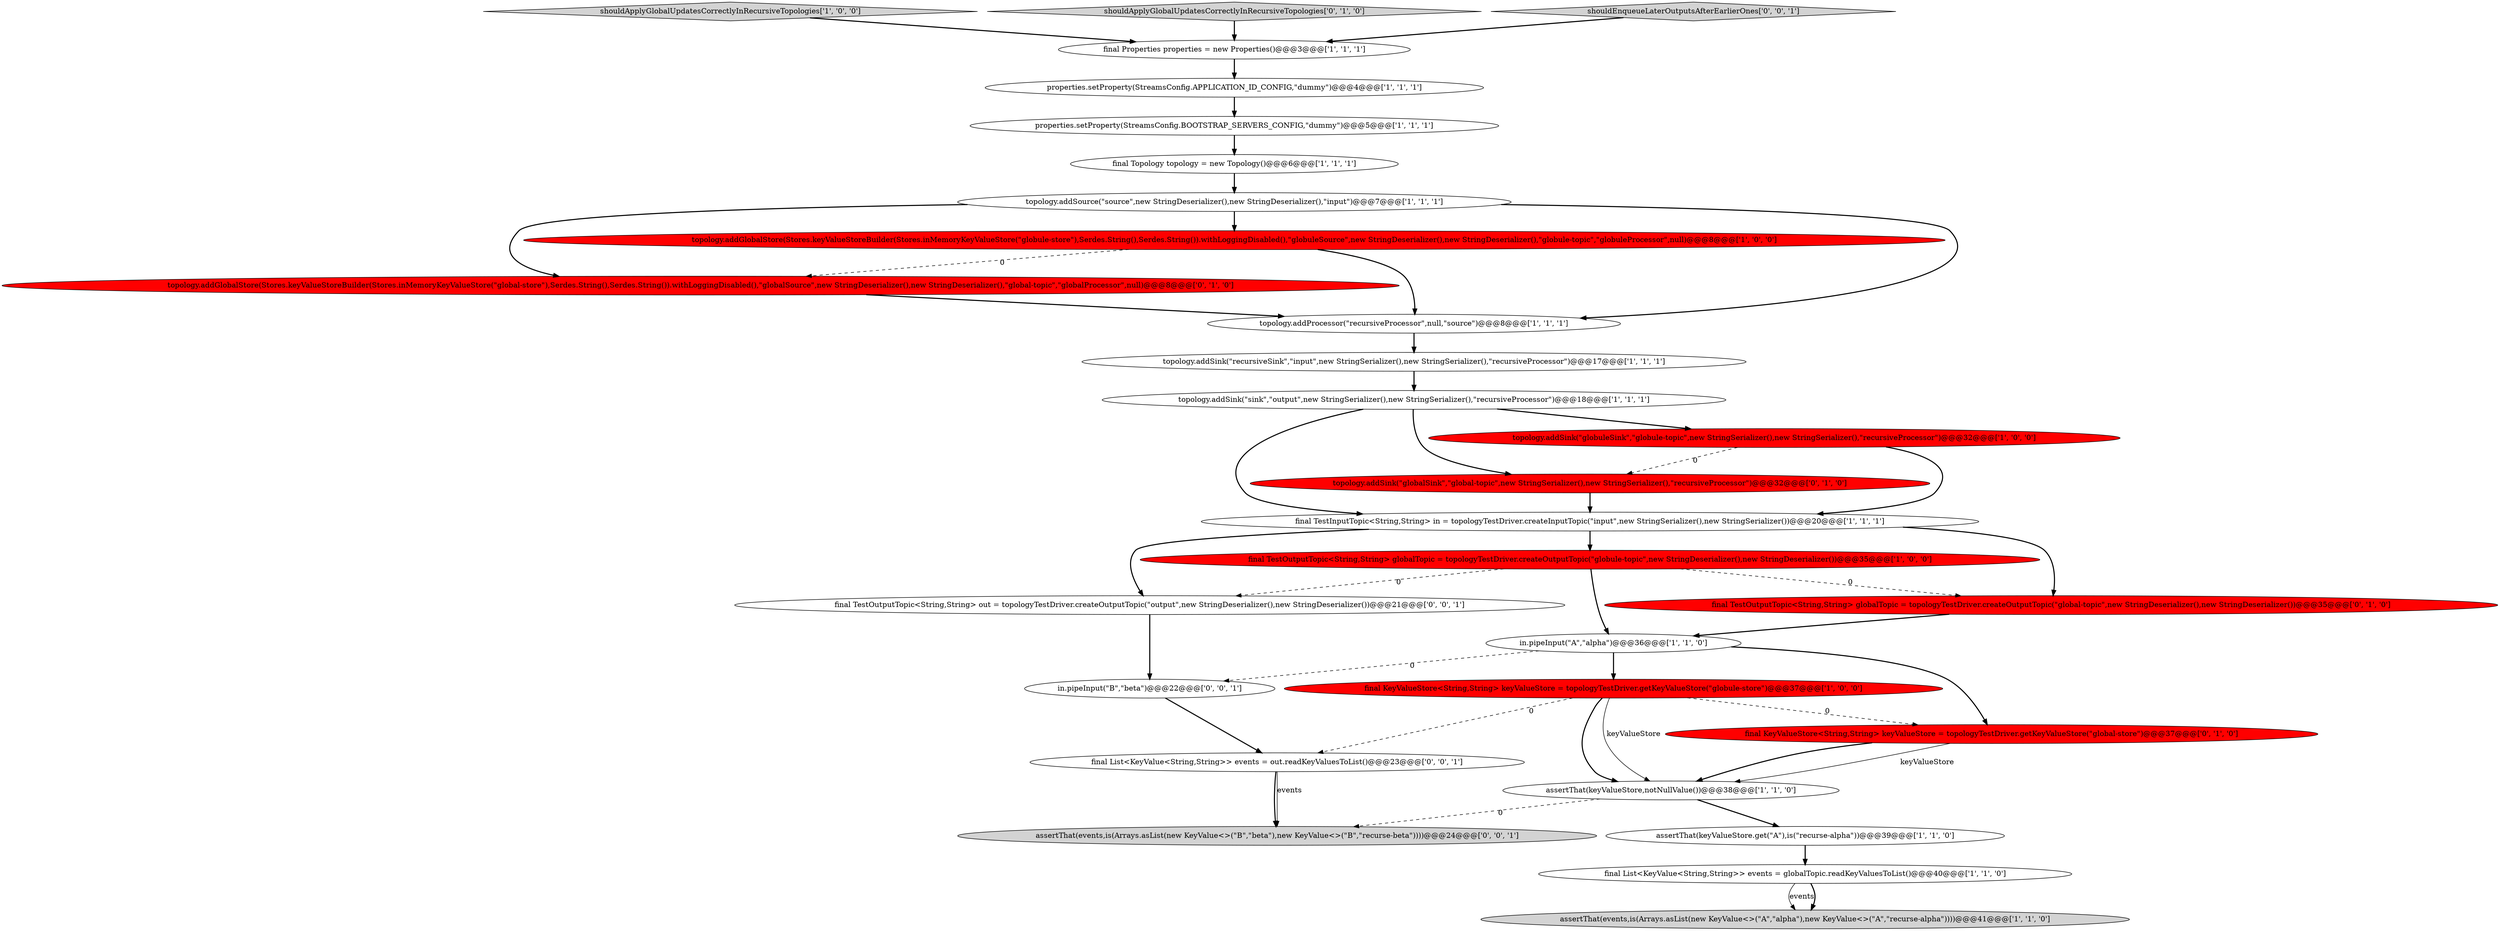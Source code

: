 digraph {
6 [style = filled, label = "topology.addSource(\"source\",new StringDeserializer(),new StringDeserializer(),\"input\")@@@7@@@['1', '1', '1']", fillcolor = white, shape = ellipse image = "AAA0AAABBB1BBB"];
23 [style = filled, label = "final KeyValueStore<String,String> keyValueStore = topologyTestDriver.getKeyValueStore(\"global-store\")@@@37@@@['0', '1', '0']", fillcolor = red, shape = ellipse image = "AAA1AAABBB2BBB"];
3 [style = filled, label = "final KeyValueStore<String,String> keyValueStore = topologyTestDriver.getKeyValueStore(\"globule-store\")@@@37@@@['1', '0', '0']", fillcolor = red, shape = ellipse image = "AAA1AAABBB1BBB"];
0 [style = filled, label = "shouldApplyGlobalUpdatesCorrectlyInRecursiveTopologies['1', '0', '0']", fillcolor = lightgray, shape = diamond image = "AAA0AAABBB1BBB"];
21 [style = filled, label = "final TestOutputTopic<String,String> globalTopic = topologyTestDriver.createOutputTopic(\"global-topic\",new StringDeserializer(),new StringDeserializer())@@@35@@@['0', '1', '0']", fillcolor = red, shape = ellipse image = "AAA1AAABBB2BBB"];
12 [style = filled, label = "final TestOutputTopic<String,String> globalTopic = topologyTestDriver.createOutputTopic(\"globule-topic\",new StringDeserializer(),new StringDeserializer())@@@35@@@['1', '0', '0']", fillcolor = red, shape = ellipse image = "AAA1AAABBB1BBB"];
18 [style = filled, label = "topology.addSink(\"recursiveSink\",\"input\",new StringSerializer(),new StringSerializer(),\"recursiveProcessor\")@@@17@@@['1', '1', '1']", fillcolor = white, shape = ellipse image = "AAA0AAABBB1BBB"];
13 [style = filled, label = "assertThat(events,is(Arrays.asList(new KeyValue<>(\"A\",\"alpha\"),new KeyValue<>(\"A\",\"recurse-alpha\"))))@@@41@@@['1', '1', '0']", fillcolor = lightgray, shape = ellipse image = "AAA0AAABBB1BBB"];
7 [style = filled, label = "final Topology topology = new Topology()@@@6@@@['1', '1', '1']", fillcolor = white, shape = ellipse image = "AAA0AAABBB1BBB"];
17 [style = filled, label = "properties.setProperty(StreamsConfig.BOOTSTRAP_SERVERS_CONFIG,\"dummy\")@@@5@@@['1', '1', '1']", fillcolor = white, shape = ellipse image = "AAA0AAABBB1BBB"];
11 [style = filled, label = "final TestInputTopic<String,String> in = topologyTestDriver.createInputTopic(\"input\",new StringSerializer(),new StringSerializer())@@@20@@@['1', '1', '1']", fillcolor = white, shape = ellipse image = "AAA0AAABBB1BBB"];
9 [style = filled, label = "topology.addSink(\"sink\",\"output\",new StringSerializer(),new StringSerializer(),\"recursiveProcessor\")@@@18@@@['1', '1', '1']", fillcolor = white, shape = ellipse image = "AAA0AAABBB1BBB"];
19 [style = filled, label = "topology.addGlobalStore(Stores.keyValueStoreBuilder(Stores.inMemoryKeyValueStore(\"global-store\"),Serdes.String(),Serdes.String()).withLoggingDisabled(),\"globalSource\",new StringDeserializer(),new StringDeserializer(),\"global-topic\",\"globalProcessor\",null)@@@8@@@['0', '1', '0']", fillcolor = red, shape = ellipse image = "AAA1AAABBB2BBB"];
10 [style = filled, label = "final List<KeyValue<String,String>> events = globalTopic.readKeyValuesToList()@@@40@@@['1', '1', '0']", fillcolor = white, shape = ellipse image = "AAA0AAABBB1BBB"];
22 [style = filled, label = "topology.addSink(\"globalSink\",\"global-topic\",new StringSerializer(),new StringSerializer(),\"recursiveProcessor\")@@@32@@@['0', '1', '0']", fillcolor = red, shape = ellipse image = "AAA1AAABBB2BBB"];
15 [style = filled, label = "topology.addGlobalStore(Stores.keyValueStoreBuilder(Stores.inMemoryKeyValueStore(\"globule-store\"),Serdes.String(),Serdes.String()).withLoggingDisabled(),\"globuleSource\",new StringDeserializer(),new StringDeserializer(),\"globule-topic\",\"globuleProcessor\",null)@@@8@@@['1', '0', '0']", fillcolor = red, shape = ellipse image = "AAA1AAABBB1BBB"];
5 [style = filled, label = "in.pipeInput(\"A\",\"alpha\")@@@36@@@['1', '1', '0']", fillcolor = white, shape = ellipse image = "AAA0AAABBB1BBB"];
27 [style = filled, label = "final List<KeyValue<String,String>> events = out.readKeyValuesToList()@@@23@@@['0', '0', '1']", fillcolor = white, shape = ellipse image = "AAA0AAABBB3BBB"];
26 [style = filled, label = "assertThat(events,is(Arrays.asList(new KeyValue<>(\"B\",\"beta\"),new KeyValue<>(\"B\",\"recurse-beta\"))))@@@24@@@['0', '0', '1']", fillcolor = lightgray, shape = ellipse image = "AAA0AAABBB3BBB"];
4 [style = filled, label = "final Properties properties = new Properties()@@@3@@@['1', '1', '1']", fillcolor = white, shape = ellipse image = "AAA0AAABBB1BBB"];
14 [style = filled, label = "topology.addSink(\"globuleSink\",\"globule-topic\",new StringSerializer(),new StringSerializer(),\"recursiveProcessor\")@@@32@@@['1', '0', '0']", fillcolor = red, shape = ellipse image = "AAA1AAABBB1BBB"];
20 [style = filled, label = "shouldApplyGlobalUpdatesCorrectlyInRecursiveTopologies['0', '1', '0']", fillcolor = lightgray, shape = diamond image = "AAA0AAABBB2BBB"];
25 [style = filled, label = "shouldEnqueueLaterOutputsAfterEarlierOnes['0', '0', '1']", fillcolor = lightgray, shape = diamond image = "AAA0AAABBB3BBB"];
2 [style = filled, label = "properties.setProperty(StreamsConfig.APPLICATION_ID_CONFIG,\"dummy\")@@@4@@@['1', '1', '1']", fillcolor = white, shape = ellipse image = "AAA0AAABBB1BBB"];
1 [style = filled, label = "assertThat(keyValueStore,notNullValue())@@@38@@@['1', '1', '0']", fillcolor = white, shape = ellipse image = "AAA0AAABBB1BBB"];
24 [style = filled, label = "final TestOutputTopic<String,String> out = topologyTestDriver.createOutputTopic(\"output\",new StringDeserializer(),new StringDeserializer())@@@21@@@['0', '0', '1']", fillcolor = white, shape = ellipse image = "AAA0AAABBB3BBB"];
28 [style = filled, label = "in.pipeInput(\"B\",\"beta\")@@@22@@@['0', '0', '1']", fillcolor = white, shape = ellipse image = "AAA0AAABBB3BBB"];
8 [style = filled, label = "assertThat(keyValueStore.get(\"A\"),is(\"recurse-alpha\"))@@@39@@@['1', '1', '0']", fillcolor = white, shape = ellipse image = "AAA0AAABBB1BBB"];
16 [style = filled, label = "topology.addProcessor(\"recursiveProcessor\",null,\"source\")@@@8@@@['1', '1', '1']", fillcolor = white, shape = ellipse image = "AAA0AAABBB1BBB"];
2->17 [style = bold, label=""];
5->3 [style = bold, label=""];
9->22 [style = bold, label=""];
24->28 [style = bold, label=""];
8->10 [style = bold, label=""];
16->18 [style = bold, label=""];
1->8 [style = bold, label=""];
12->5 [style = bold, label=""];
9->11 [style = bold, label=""];
3->1 [style = bold, label=""];
5->23 [style = bold, label=""];
1->26 [style = dashed, label="0"];
3->27 [style = dashed, label="0"];
11->21 [style = bold, label=""];
25->4 [style = bold, label=""];
14->22 [style = dashed, label="0"];
11->12 [style = bold, label=""];
4->2 [style = bold, label=""];
6->19 [style = bold, label=""];
15->19 [style = dashed, label="0"];
15->16 [style = bold, label=""];
11->24 [style = bold, label=""];
12->21 [style = dashed, label="0"];
6->15 [style = bold, label=""];
20->4 [style = bold, label=""];
19->16 [style = bold, label=""];
3->1 [style = solid, label="keyValueStore"];
10->13 [style = solid, label="events"];
17->7 [style = bold, label=""];
3->23 [style = dashed, label="0"];
21->5 [style = bold, label=""];
5->28 [style = dashed, label="0"];
10->13 [style = bold, label=""];
0->4 [style = bold, label=""];
6->16 [style = bold, label=""];
23->1 [style = solid, label="keyValueStore"];
12->24 [style = dashed, label="0"];
7->6 [style = bold, label=""];
18->9 [style = bold, label=""];
9->14 [style = bold, label=""];
23->1 [style = bold, label=""];
28->27 [style = bold, label=""];
14->11 [style = bold, label=""];
27->26 [style = solid, label="events"];
22->11 [style = bold, label=""];
27->26 [style = bold, label=""];
}
